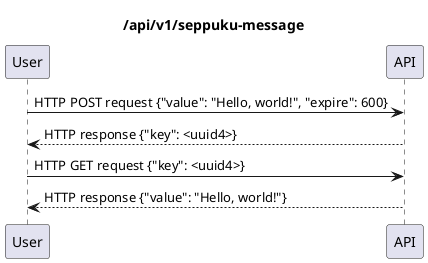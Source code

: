 @startuml

title /api/v1/seppuku-message

User -> API: HTTP POST request {"value": "Hello, world!", "expire": 600}
API --> User: HTTP response {"key": <uuid4>}


User -> API: HTTP GET request {"key": <uuid4>}
User <-- API: HTTP response {"value": "Hello, world!"}
@enduml